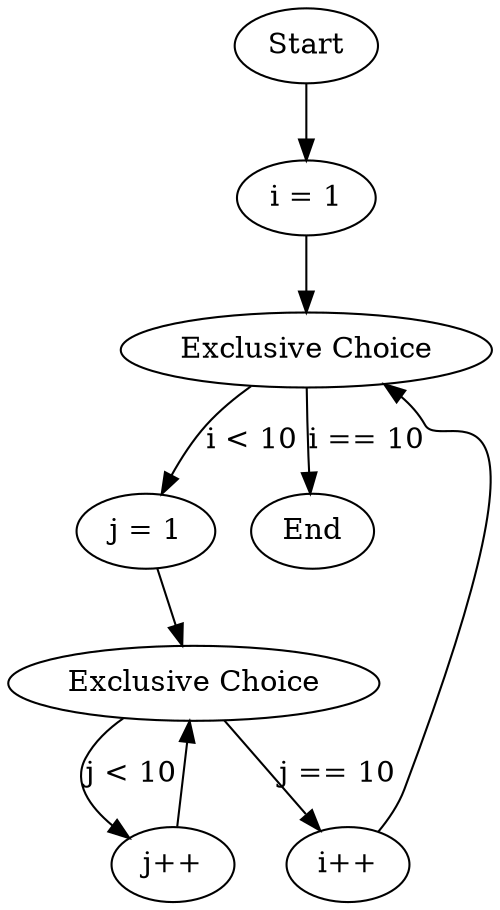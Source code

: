 digraph NestedLoops {
node1 [label="Start"]
node2 [label="i = 1"]
node3 [label="Exclusive Choice"]
node4 [label="j = 1"]
node5 [label="Exclusive Choice"]
node6 [label="j++"]
node7 [label="i++"]
node8 [label="End"]

node1 -> node2
node2 -> node3
node3 -> node4 [label="i < 10"]
node3 -> node8 [label="i == 10"]
node4 -> node5
node5 -> node6 [label="j < 10"]
node5 -> node7 [label="j == 10"]
node6 -> node5
node7 -> node3
}
